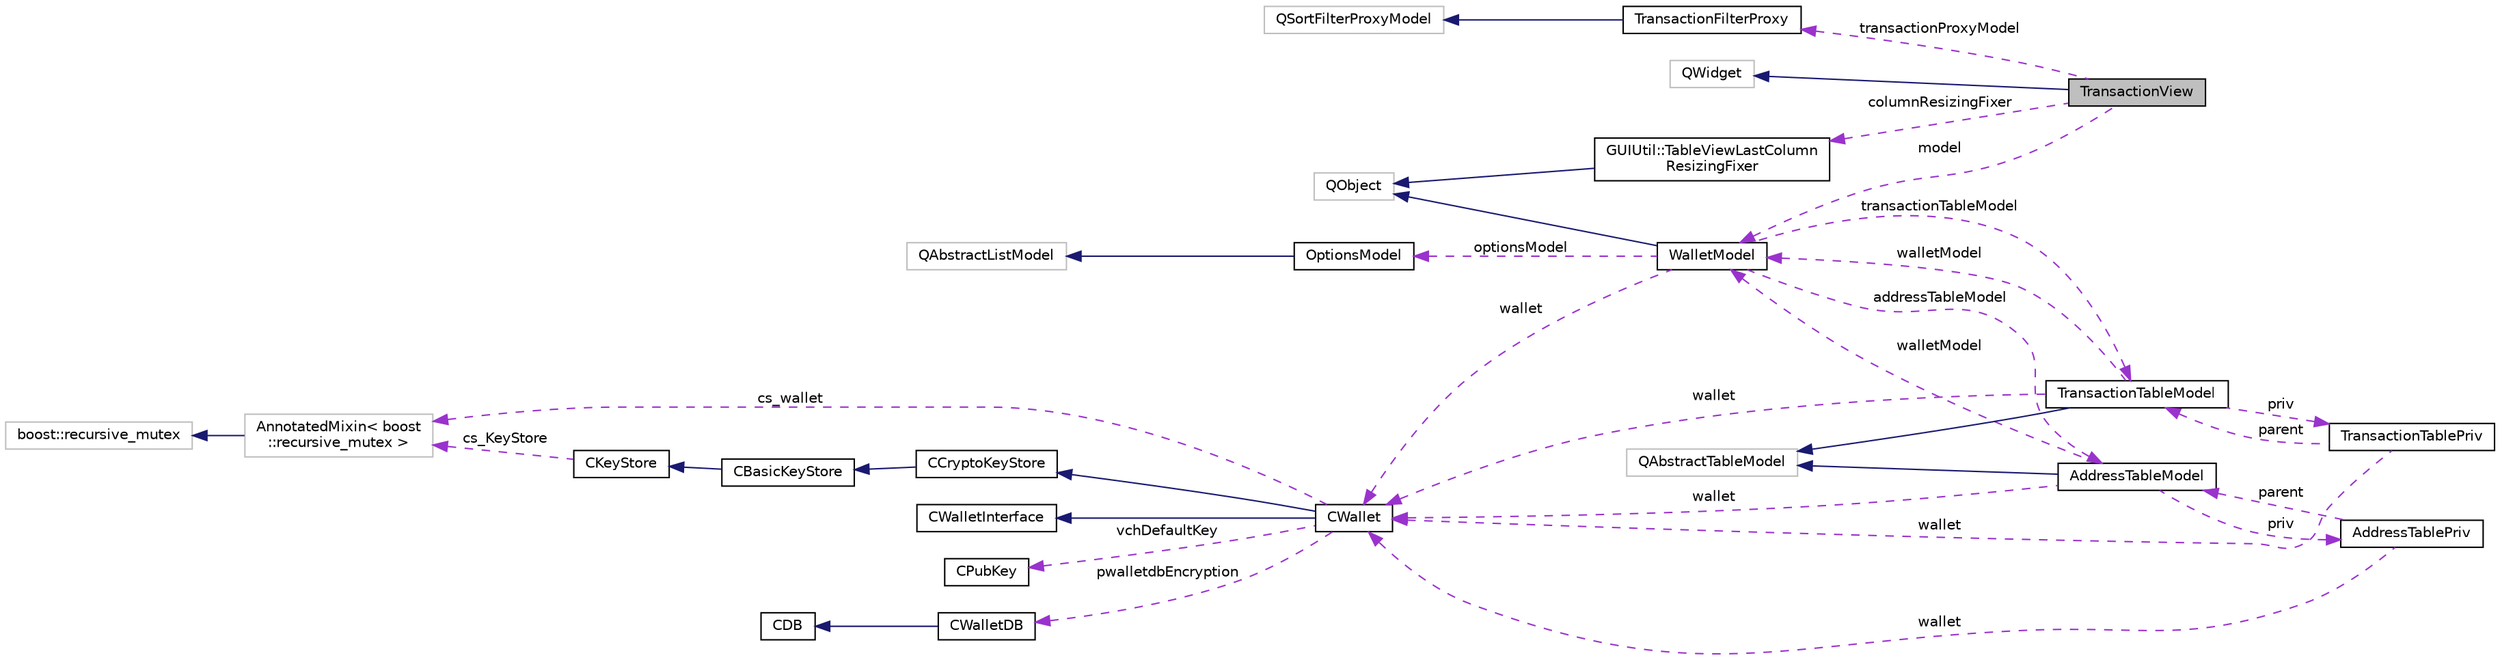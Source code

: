 digraph "TransactionView"
{
  edge [fontname="Helvetica",fontsize="10",labelfontname="Helvetica",labelfontsize="10"];
  node [fontname="Helvetica",fontsize="10",shape=record];
  rankdir="LR";
  Node2 [label="TransactionView",height=0.2,width=0.4,color="black", fillcolor="grey75", style="filled", fontcolor="black"];
  Node3 -> Node2 [dir="back",color="midnightblue",fontsize="10",style="solid",fontname="Helvetica"];
  Node3 [label="QWidget",height=0.2,width=0.4,color="grey75", fillcolor="white", style="filled"];
  Node4 -> Node2 [dir="back",color="darkorchid3",fontsize="10",style="dashed",label=" columnResizingFixer" ,fontname="Helvetica"];
  Node4 [label="GUIUtil::TableViewLastColumn\lResizingFixer",height=0.2,width=0.4,color="black", fillcolor="white", style="filled",URL="$dc/df3/class_g_u_i_util_1_1_table_view_last_column_resizing_fixer.html",tooltip="Makes a QTableView last column feel as if it was being resized from its left border. "];
  Node5 -> Node4 [dir="back",color="midnightblue",fontsize="10",style="solid",fontname="Helvetica"];
  Node5 [label="QObject",height=0.2,width=0.4,color="grey75", fillcolor="white", style="filled"];
  Node6 -> Node2 [dir="back",color="darkorchid3",fontsize="10",style="dashed",label=" transactionProxyModel" ,fontname="Helvetica"];
  Node6 [label="TransactionFilterProxy",height=0.2,width=0.4,color="black", fillcolor="white", style="filled",URL="$d2/ddd/class_transaction_filter_proxy.html",tooltip="Filter the transaction list according to pre-specified rules. "];
  Node7 -> Node6 [dir="back",color="midnightblue",fontsize="10",style="solid",fontname="Helvetica"];
  Node7 [label="QSortFilterProxyModel",height=0.2,width=0.4,color="grey75", fillcolor="white", style="filled"];
  Node8 -> Node2 [dir="back",color="darkorchid3",fontsize="10",style="dashed",label=" model" ,fontname="Helvetica"];
  Node8 [label="WalletModel",height=0.2,width=0.4,color="black", fillcolor="white", style="filled",URL="$d4/d27/class_wallet_model.html",tooltip="Interface to Ion wallet from Qt view code. "];
  Node5 -> Node8 [dir="back",color="midnightblue",fontsize="10",style="solid",fontname="Helvetica"];
  Node9 -> Node8 [dir="back",color="darkorchid3",fontsize="10",style="dashed",label=" transactionTableModel" ,fontname="Helvetica"];
  Node9 [label="TransactionTableModel",height=0.2,width=0.4,color="black", fillcolor="white", style="filled",URL="$d7/dfe/class_transaction_table_model.html",tooltip="UI model for the transaction table of a wallet. "];
  Node10 -> Node9 [dir="back",color="midnightblue",fontsize="10",style="solid",fontname="Helvetica"];
  Node10 [label="QAbstractTableModel",height=0.2,width=0.4,color="grey75", fillcolor="white", style="filled"];
  Node11 -> Node9 [dir="back",color="darkorchid3",fontsize="10",style="dashed",label=" priv" ,fontname="Helvetica"];
  Node11 [label="TransactionTablePriv",height=0.2,width=0.4,color="black", fillcolor="white", style="filled",URL="$d2/ddb/class_transaction_table_priv.html"];
  Node9 -> Node11 [dir="back",color="darkorchid3",fontsize="10",style="dashed",label=" parent" ,fontname="Helvetica"];
  Node12 -> Node11 [dir="back",color="darkorchid3",fontsize="10",style="dashed",label=" wallet" ,fontname="Helvetica"];
  Node12 [label="CWallet",height=0.2,width=0.4,color="black", fillcolor="white", style="filled",URL="$d2/de5/class_c_wallet.html",tooltip="A CWallet is an extension of a keystore, which also maintains a set of transactions and balances..."];
  Node13 -> Node12 [dir="back",color="midnightblue",fontsize="10",style="solid",fontname="Helvetica"];
  Node13 [label="CCryptoKeyStore",height=0.2,width=0.4,color="black", fillcolor="white", style="filled",URL="$db/dad/class_c_crypto_key_store.html",tooltip="Keystore which keeps the private keys encrypted. "];
  Node14 -> Node13 [dir="back",color="midnightblue",fontsize="10",style="solid",fontname="Helvetica"];
  Node14 [label="CBasicKeyStore",height=0.2,width=0.4,color="black", fillcolor="white", style="filled",URL="$db/db1/class_c_basic_key_store.html",tooltip="Basic key store, that keeps keys in an address->secret map. "];
  Node15 -> Node14 [dir="back",color="midnightblue",fontsize="10",style="solid",fontname="Helvetica"];
  Node15 [label="CKeyStore",height=0.2,width=0.4,color="black", fillcolor="white", style="filled",URL="$d0/dc3/class_c_key_store.html",tooltip="A virtual base class for key stores. "];
  Node16 -> Node15 [dir="back",color="darkorchid3",fontsize="10",style="dashed",label=" cs_KeyStore" ,fontname="Helvetica"];
  Node16 [label="AnnotatedMixin\< boost\l::recursive_mutex \>",height=0.2,width=0.4,color="grey75", fillcolor="white", style="filled"];
  Node17 -> Node16 [dir="back",color="midnightblue",fontsize="10",style="solid",fontname="Helvetica"];
  Node17 [label="boost::recursive_mutex",height=0.2,width=0.4,color="grey75", fillcolor="white", style="filled"];
  Node18 -> Node12 [dir="back",color="midnightblue",fontsize="10",style="solid",fontname="Helvetica"];
  Node18 [label="CWalletInterface",height=0.2,width=0.4,color="black", fillcolor="white", style="filled",URL="$dc/d1a/class_c_wallet_interface.html"];
  Node19 -> Node12 [dir="back",color="darkorchid3",fontsize="10",style="dashed",label=" vchDefaultKey" ,fontname="Helvetica"];
  Node19 [label="CPubKey",height=0.2,width=0.4,color="black", fillcolor="white", style="filled",URL="$da/d4e/class_c_pub_key.html",tooltip="An encapsulated public key. "];
  Node16 -> Node12 [dir="back",color="darkorchid3",fontsize="10",style="dashed",label=" cs_wallet" ,fontname="Helvetica"];
  Node20 -> Node12 [dir="back",color="darkorchid3",fontsize="10",style="dashed",label=" pwalletdbEncryption" ,fontname="Helvetica"];
  Node20 [label="CWalletDB",height=0.2,width=0.4,color="black", fillcolor="white", style="filled",URL="$d4/d90/class_c_wallet_d_b.html",tooltip="Access to the wallet database (wallet.dat) "];
  Node21 -> Node20 [dir="back",color="midnightblue",fontsize="10",style="solid",fontname="Helvetica"];
  Node21 [label="CDB",height=0.2,width=0.4,color="black", fillcolor="white", style="filled",URL="$d1/d2e/class_c_d_b.html",tooltip="RAII class that provides access to a Berkeley database. "];
  Node8 -> Node9 [dir="back",color="darkorchid3",fontsize="10",style="dashed",label=" walletModel" ,fontname="Helvetica"];
  Node12 -> Node9 [dir="back",color="darkorchid3",fontsize="10",style="dashed",label=" wallet" ,fontname="Helvetica"];
  Node22 -> Node8 [dir="back",color="darkorchid3",fontsize="10",style="dashed",label=" addressTableModel" ,fontname="Helvetica"];
  Node22 [label="AddressTableModel",height=0.2,width=0.4,color="black", fillcolor="white", style="filled",URL="$d9/ded/class_address_table_model.html",tooltip="Qt model of the address book in the core. "];
  Node10 -> Node22 [dir="back",color="midnightblue",fontsize="10",style="solid",fontname="Helvetica"];
  Node23 -> Node22 [dir="back",color="darkorchid3",fontsize="10",style="dashed",label=" priv" ,fontname="Helvetica"];
  Node23 [label="AddressTablePriv",height=0.2,width=0.4,color="black", fillcolor="white", style="filled",URL="$de/dba/class_address_table_priv.html"];
  Node22 -> Node23 [dir="back",color="darkorchid3",fontsize="10",style="dashed",label=" parent" ,fontname="Helvetica"];
  Node12 -> Node23 [dir="back",color="darkorchid3",fontsize="10",style="dashed",label=" wallet" ,fontname="Helvetica"];
  Node8 -> Node22 [dir="back",color="darkorchid3",fontsize="10",style="dashed",label=" walletModel" ,fontname="Helvetica"];
  Node12 -> Node22 [dir="back",color="darkorchid3",fontsize="10",style="dashed",label=" wallet" ,fontname="Helvetica"];
  Node24 -> Node8 [dir="back",color="darkorchid3",fontsize="10",style="dashed",label=" optionsModel" ,fontname="Helvetica"];
  Node24 [label="OptionsModel",height=0.2,width=0.4,color="black", fillcolor="white", style="filled",URL="$da/d1f/class_options_model.html",tooltip="Interface from Qt to configuration data structure for Ion client. "];
  Node25 -> Node24 [dir="back",color="midnightblue",fontsize="10",style="solid",fontname="Helvetica"];
  Node25 [label="QAbstractListModel",height=0.2,width=0.4,color="grey75", fillcolor="white", style="filled"];
  Node12 -> Node8 [dir="back",color="darkorchid3",fontsize="10",style="dashed",label=" wallet" ,fontname="Helvetica"];
}
